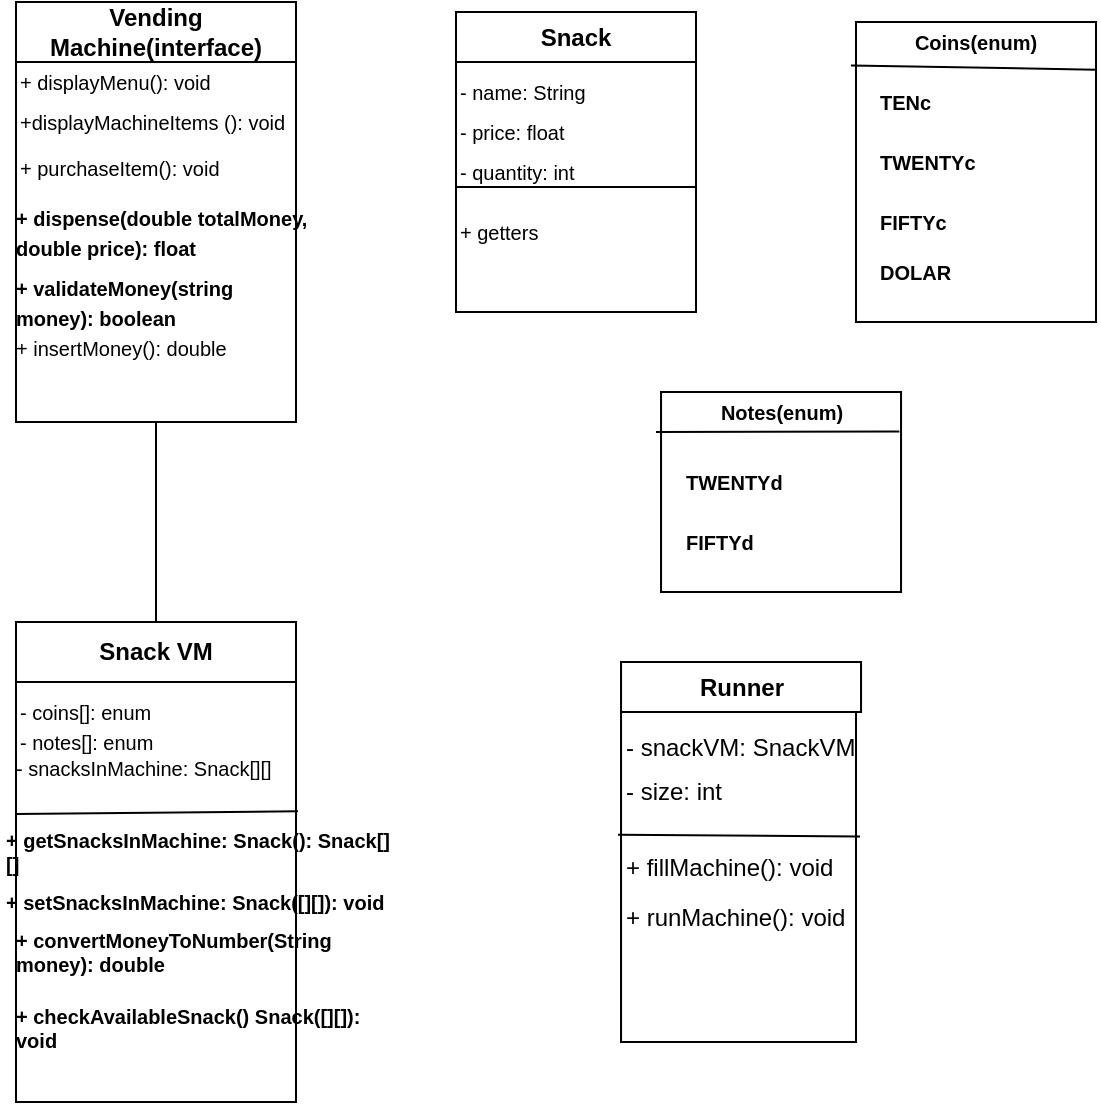 <mxfile version="20.1.1" type="device"><diagram id="eY6KALjiSvAi_uvcWQTX" name="Page-1"><mxGraphModel dx="1087" dy="425" grid="1" gridSize="10" guides="1" tooltips="1" connect="1" arrows="1" fold="1" page="1" pageScale="1" pageWidth="1390" pageHeight="980" math="0" shadow="0"><root><mxCell id="0"/><mxCell id="1" parent="0"/><mxCell id="Xyuq36J5poywnNA80Sx6-2" value="Vending Machine(interface)" style="rounded=0;whiteSpace=wrap;html=1;fontStyle=1" vertex="1" parent="1"><mxGeometry x="180" y="70" width="140" height="30" as="geometry"/></mxCell><mxCell id="Xyuq36J5poywnNA80Sx6-3" value="" style="rounded=0;whiteSpace=wrap;html=1;" vertex="1" parent="1"><mxGeometry x="180" y="100" width="140" height="180" as="geometry"/></mxCell><mxCell id="Xyuq36J5poywnNA80Sx6-6" value="&lt;font style=&quot;font-size: 10px;&quot;&gt;+ displayMenu(): void&lt;/font&gt;" style="text;html=1;strokeColor=none;fillColor=none;align=left;verticalAlign=middle;whiteSpace=wrap;rounded=0;" vertex="1" parent="1"><mxGeometry x="180" y="105" width="110" height="10" as="geometry"/></mxCell><mxCell id="Xyuq36J5poywnNA80Sx6-8" value="&lt;font style=&quot;font-size: 10px;&quot;&gt;+ validateMoney(string money): boolean&lt;/font&gt;" style="text;html=1;strokeColor=none;fillColor=none;align=left;verticalAlign=middle;whiteSpace=wrap;rounded=0;fontStyle=1" vertex="1" parent="1"><mxGeometry x="177.5" y="210" width="150" height="20" as="geometry"/></mxCell><mxCell id="Xyuq36J5poywnNA80Sx6-9" value="&lt;font style=&quot;font-size: 10px;&quot;&gt;+ dispense(double totalMoney, double price): float&lt;/font&gt;" style="text;html=1;strokeColor=none;fillColor=none;align=left;verticalAlign=middle;whiteSpace=wrap;rounded=0;fontStyle=1" vertex="1" parent="1"><mxGeometry x="177.5" y="180" width="160" height="10" as="geometry"/></mxCell><mxCell id="Xyuq36J5poywnNA80Sx6-12" value="Snack VM" style="rounded=0;whiteSpace=wrap;html=1;fontStyle=1" vertex="1" parent="1"><mxGeometry x="180" y="380" width="140" height="30" as="geometry"/></mxCell><mxCell id="Xyuq36J5poywnNA80Sx6-13" value="" style="rounded=0;whiteSpace=wrap;html=1;" vertex="1" parent="1"><mxGeometry x="180" y="410" width="140" height="210" as="geometry"/></mxCell><mxCell id="Xyuq36J5poywnNA80Sx6-21" value="" style="endArrow=none;html=1;rounded=0;fontSize=10;exitX=0.5;exitY=0;exitDx=0;exitDy=0;entryX=0.5;entryY=1;entryDx=0;entryDy=0;" edge="1" parent="1" source="Xyuq36J5poywnNA80Sx6-12" target="Xyuq36J5poywnNA80Sx6-3"><mxGeometry width="50" height="50" relative="1" as="geometry"><mxPoint x="307.5" y="280" as="sourcePoint"/><mxPoint x="357.5" y="230" as="targetPoint"/></mxGeometry></mxCell><mxCell id="Xyuq36J5poywnNA80Sx6-22" value="Snack" style="rounded=0;whiteSpace=wrap;html=1;fontStyle=1" vertex="1" parent="1"><mxGeometry x="400" y="75" width="120" height="25" as="geometry"/></mxCell><mxCell id="Xyuq36J5poywnNA80Sx6-23" value="" style="rounded=0;whiteSpace=wrap;html=1;" vertex="1" parent="1"><mxGeometry x="400" y="100" width="120" height="125" as="geometry"/></mxCell><mxCell id="Xyuq36J5poywnNA80Sx6-29" value="- name: String" style="text;html=1;strokeColor=none;fillColor=none;align=left;verticalAlign=middle;whiteSpace=wrap;rounded=0;fontSize=10;" vertex="1" parent="1"><mxGeometry x="400" y="110" width="90" height="10" as="geometry"/></mxCell><mxCell id="Xyuq36J5poywnNA80Sx6-30" value="- price: float" style="text;html=1;strokeColor=none;fillColor=none;align=left;verticalAlign=middle;whiteSpace=wrap;rounded=0;fontSize=10;" vertex="1" parent="1"><mxGeometry x="400" y="130" width="90" height="10" as="geometry"/></mxCell><mxCell id="Xyuq36J5poywnNA80Sx6-31" value="- quantity: int" style="text;html=1;strokeColor=none;fillColor=none;align=left;verticalAlign=middle;whiteSpace=wrap;rounded=0;fontSize=10;" vertex="1" parent="1"><mxGeometry x="400" y="150" width="90" height="10" as="geometry"/></mxCell><mxCell id="Xyuq36J5poywnNA80Sx6-34" value="" style="endArrow=none;html=1;rounded=0;fontSize=10;entryX=1;entryY=0.5;entryDx=0;entryDy=0;exitX=0;exitY=0.5;exitDx=0;exitDy=0;" edge="1" parent="1" source="Xyuq36J5poywnNA80Sx6-23" target="Xyuq36J5poywnNA80Sx6-23"><mxGeometry width="50" height="50" relative="1" as="geometry"><mxPoint x="340" y="205" as="sourcePoint"/><mxPoint x="390" y="155" as="targetPoint"/></mxGeometry></mxCell><mxCell id="Xyuq36J5poywnNA80Sx6-36" value="+ getters" style="text;html=1;strokeColor=none;fillColor=none;align=left;verticalAlign=middle;whiteSpace=wrap;rounded=0;fontSize=10;" vertex="1" parent="1"><mxGeometry x="400" y="175" width="100" height="20" as="geometry"/></mxCell><mxCell id="Xyuq36J5poywnNA80Sx6-37" value="- snacksInMachine: Snack[][]" style="text;html=1;strokeColor=none;fillColor=none;align=left;verticalAlign=middle;whiteSpace=wrap;rounded=0;fontSize=10;" vertex="1" parent="1"><mxGeometry x="177.5" y="445" width="135" height="15" as="geometry"/></mxCell><mxCell id="Xyuq36J5poywnNA80Sx6-38" value="- coins[]: enum" style="text;html=1;strokeColor=none;fillColor=none;align=left;verticalAlign=middle;whiteSpace=wrap;rounded=0;fontSize=10;" vertex="1" parent="1"><mxGeometry x="180" y="420" width="70" height="10" as="geometry"/></mxCell><mxCell id="Xyuq36J5poywnNA80Sx6-39" value="- notes[]: enum" style="text;html=1;strokeColor=none;fillColor=none;align=left;verticalAlign=middle;whiteSpace=wrap;rounded=0;fontSize=10;" vertex="1" parent="1"><mxGeometry x="180" y="435" width="70" height="10" as="geometry"/></mxCell><mxCell id="Xyuq36J5poywnNA80Sx6-41" value="" style="rounded=0;whiteSpace=wrap;html=1;fontSize=10;" vertex="1" parent="1"><mxGeometry x="600" y="80" width="120" height="150" as="geometry"/></mxCell><mxCell id="Xyuq36J5poywnNA80Sx6-43" value="&lt;b&gt;Coins(enum)&lt;/b&gt;" style="text;html=1;strokeColor=none;fillColor=none;align=center;verticalAlign=middle;whiteSpace=wrap;rounded=0;fontSize=10;" vertex="1" parent="1"><mxGeometry x="630" y="80" width="60" height="20" as="geometry"/></mxCell><mxCell id="Xyuq36J5poywnNA80Sx6-44" value="" style="endArrow=none;html=1;rounded=0;fontSize=10;entryX=1;entryY=0.159;entryDx=0;entryDy=0;entryPerimeter=0;exitX=-0.021;exitY=0.145;exitDx=0;exitDy=0;exitPerimeter=0;" edge="1" parent="1" source="Xyuq36J5poywnNA80Sx6-41" target="Xyuq36J5poywnNA80Sx6-41"><mxGeometry width="50" height="50" relative="1" as="geometry"><mxPoint x="510" y="230" as="sourcePoint"/><mxPoint x="560" y="180" as="targetPoint"/></mxGeometry></mxCell><mxCell id="Xyuq36J5poywnNA80Sx6-47" value="&lt;b&gt;TENc&lt;/b&gt;" style="text;html=1;strokeColor=none;fillColor=none;align=left;verticalAlign=middle;whiteSpace=wrap;rounded=0;fontSize=10;" vertex="1" parent="1"><mxGeometry x="610" y="105" width="60" height="30" as="geometry"/></mxCell><mxCell id="Xyuq36J5poywnNA80Sx6-48" value="&lt;b&gt;TWENTYc&lt;/b&gt;" style="text;html=1;strokeColor=none;fillColor=none;align=left;verticalAlign=middle;whiteSpace=wrap;rounded=0;fontSize=10;" vertex="1" parent="1"><mxGeometry x="610" y="135" width="60" height="30" as="geometry"/></mxCell><mxCell id="Xyuq36J5poywnNA80Sx6-49" value="&lt;b&gt;FIFTYc&lt;/b&gt;" style="text;html=1;strokeColor=none;fillColor=none;align=left;verticalAlign=middle;whiteSpace=wrap;rounded=0;fontSize=10;" vertex="1" parent="1"><mxGeometry x="610" y="165" width="60" height="30" as="geometry"/></mxCell><mxCell id="Xyuq36J5poywnNA80Sx6-50" value="&lt;b&gt;DOLAR&lt;/b&gt;" style="text;html=1;strokeColor=none;fillColor=none;align=left;verticalAlign=middle;whiteSpace=wrap;rounded=0;fontSize=10;" vertex="1" parent="1"><mxGeometry x="610" y="190" width="60" height="30" as="geometry"/></mxCell><mxCell id="Xyuq36J5poywnNA80Sx6-59" value="" style="rounded=0;whiteSpace=wrap;html=1;fontSize=10;" vertex="1" parent="1"><mxGeometry x="502.52" y="265" width="120" height="100" as="geometry"/></mxCell><mxCell id="Xyuq36J5poywnNA80Sx6-60" value="&lt;b&gt;Notes(enum)&lt;/b&gt;" style="text;html=1;strokeColor=none;fillColor=none;align=center;verticalAlign=middle;whiteSpace=wrap;rounded=0;fontSize=10;" vertex="1" parent="1"><mxGeometry x="532.52" y="265" width="60" height="20" as="geometry"/></mxCell><mxCell id="Xyuq36J5poywnNA80Sx6-61" value="" style="endArrow=none;html=1;rounded=0;fontSize=10;entryX=0.993;entryY=0.197;entryDx=0;entryDy=0;entryPerimeter=0;" edge="1" parent="1" target="Xyuq36J5poywnNA80Sx6-59"><mxGeometry width="50" height="50" relative="1" as="geometry"><mxPoint x="500" y="285" as="sourcePoint"/><mxPoint x="462.52" y="365" as="targetPoint"/></mxGeometry></mxCell><mxCell id="Xyuq36J5poywnNA80Sx6-63" value="&lt;b&gt;TWENTYd&lt;/b&gt;" style="text;html=1;strokeColor=none;fillColor=none;align=left;verticalAlign=middle;whiteSpace=wrap;rounded=0;fontSize=10;" vertex="1" parent="1"><mxGeometry x="512.52" y="295" width="60" height="30" as="geometry"/></mxCell><mxCell id="Xyuq36J5poywnNA80Sx6-64" value="&lt;b&gt;FIFTYd&lt;br&gt;&lt;/b&gt;" style="text;html=1;strokeColor=none;fillColor=none;align=left;verticalAlign=middle;whiteSpace=wrap;rounded=0;fontSize=10;" vertex="1" parent="1"><mxGeometry x="512.52" y="325" width="60" height="30" as="geometry"/></mxCell><mxCell id="Xyuq36J5poywnNA80Sx6-72" value="" style="endArrow=none;html=1;rounded=0;fontSize=12;entryX=1.007;entryY=0.308;entryDx=0;entryDy=0;entryPerimeter=0;" edge="1" parent="1" target="Xyuq36J5poywnNA80Sx6-13"><mxGeometry width="50" height="50" relative="1" as="geometry"><mxPoint x="180" y="476" as="sourcePoint"/><mxPoint x="480" y="330" as="targetPoint"/></mxGeometry></mxCell><mxCell id="Xyuq36J5poywnNA80Sx6-74" value="&lt;font style=&quot;font-size: 10px;&quot;&gt;+displayMachineItems (): void&lt;/font&gt;" style="text;html=1;strokeColor=none;fillColor=none;align=left;verticalAlign=middle;whiteSpace=wrap;rounded=0;fontStyle=0" vertex="1" parent="1"><mxGeometry x="180" y="125" width="140" height="10" as="geometry"/></mxCell><mxCell id="Xyuq36J5poywnNA80Sx6-76" value="&lt;font style=&quot;font-size: 10px;&quot;&gt;+ purchaseItem(): void&lt;/font&gt;" style="text;html=1;strokeColor=none;fillColor=none;align=left;verticalAlign=middle;whiteSpace=wrap;rounded=0;" vertex="1" parent="1"><mxGeometry x="180" y="145" width="110" height="15" as="geometry"/></mxCell><mxCell id="Xyuq36J5poywnNA80Sx6-79" value="&lt;font style=&quot;font-size: 10px;&quot;&gt;+ insertMoney(): double&lt;/font&gt;" style="text;html=1;strokeColor=none;fillColor=none;align=left;verticalAlign=middle;whiteSpace=wrap;rounded=0;" vertex="1" parent="1"><mxGeometry x="177.5" y="240" width="130" height="5" as="geometry"/></mxCell><mxCell id="Xyuq36J5poywnNA80Sx6-84" value="+ getSnacksInMachine: Snack(): Snack[][]" style="text;html=1;strokeColor=none;fillColor=none;align=left;verticalAlign=middle;whiteSpace=wrap;rounded=0;fontSize=10;fontStyle=1" vertex="1" parent="1"><mxGeometry x="172.5" y="482.5" width="194" height="25" as="geometry"/></mxCell><mxCell id="Xyuq36J5poywnNA80Sx6-85" value="+ setSnacksInMachine: Snack([][]): void" style="text;html=1;strokeColor=none;fillColor=none;align=left;verticalAlign=middle;whiteSpace=wrap;rounded=0;fontSize=10;fontStyle=1" vertex="1" parent="1"><mxGeometry x="172.5" y="507.5" width="194" height="25" as="geometry"/></mxCell><mxCell id="Xyuq36J5poywnNA80Sx6-87" value="+ convertMoneyToNumber(String money): double" style="text;html=1;strokeColor=none;fillColor=none;align=left;verticalAlign=middle;whiteSpace=wrap;rounded=0;fontSize=10;fontStyle=1" vertex="1" parent="1"><mxGeometry x="177.5" y="532.5" width="194" height="25" as="geometry"/></mxCell><mxCell id="Xyuq36J5poywnNA80Sx6-88" value="+ checkAvailableSnack() Snack([][]): void" style="text;html=1;strokeColor=none;fillColor=none;align=left;verticalAlign=middle;whiteSpace=wrap;rounded=0;fontSize=10;fontStyle=1" vertex="1" parent="1"><mxGeometry x="177.5" y="570" width="194" height="25" as="geometry"/></mxCell><mxCell id="Xyuq36J5poywnNA80Sx6-89" value="Runner" style="rounded=0;whiteSpace=wrap;html=1;fontStyle=1" vertex="1" parent="1"><mxGeometry x="482.52" y="400" width="120" height="25" as="geometry"/></mxCell><mxCell id="Xyuq36J5poywnNA80Sx6-90" value="" style="rounded=0;whiteSpace=wrap;html=1;" vertex="1" parent="1"><mxGeometry x="482.52" y="425" width="117.48" height="165" as="geometry"/></mxCell><mxCell id="Xyuq36J5poywnNA80Sx6-91" value="&lt;font style=&quot;font-size: 12px;&quot;&gt;- snackVM: SnackVM&lt;/font&gt;" style="text;html=1;strokeColor=none;fillColor=none;align=left;verticalAlign=middle;whiteSpace=wrap;rounded=0;fontSize=10;" vertex="1" parent="1"><mxGeometry x="482.52" y="430" width="140" height="25" as="geometry"/></mxCell><mxCell id="Xyuq36J5poywnNA80Sx6-92" value="&lt;font style=&quot;font-size: 12px;&quot;&gt;- size: int&lt;/font&gt;" style="text;html=1;strokeColor=none;fillColor=none;align=left;verticalAlign=middle;whiteSpace=wrap;rounded=0;fontSize=10;" vertex="1" parent="1"><mxGeometry x="482.52" y="460" width="90" height="10" as="geometry"/></mxCell><mxCell id="Xyuq36J5poywnNA80Sx6-94" value="" style="endArrow=none;html=1;rounded=0;fontSize=10;entryX=1.017;entryY=0.377;entryDx=0;entryDy=0;exitX=-0.013;exitY=0.372;exitDx=0;exitDy=0;exitPerimeter=0;entryPerimeter=0;" edge="1" parent="1" source="Xyuq36J5poywnNA80Sx6-90" target="Xyuq36J5poywnNA80Sx6-90"><mxGeometry width="50" height="50" relative="1" as="geometry"><mxPoint x="422.52" y="530" as="sourcePoint"/><mxPoint x="472.52" y="480" as="targetPoint"/></mxGeometry></mxCell><mxCell id="Xyuq36J5poywnNA80Sx6-98" value="&lt;font style=&quot;font-size: 12px;&quot;&gt;+ fillMachine(): void&lt;/font&gt;" style="text;html=1;strokeColor=none;fillColor=none;align=left;verticalAlign=middle;whiteSpace=wrap;rounded=0;fontSize=10;" vertex="1" parent="1"><mxGeometry x="482.52" y="490" width="140" height="25" as="geometry"/></mxCell><mxCell id="Xyuq36J5poywnNA80Sx6-99" value="&lt;font style=&quot;font-size: 12px;&quot;&gt;+ runMachine(): void&lt;/font&gt;" style="text;html=1;strokeColor=none;fillColor=none;align=left;verticalAlign=middle;whiteSpace=wrap;rounded=0;fontSize=10;" vertex="1" parent="1"><mxGeometry x="482.52" y="515" width="140" height="25" as="geometry"/></mxCell></root></mxGraphModel></diagram></mxfile>